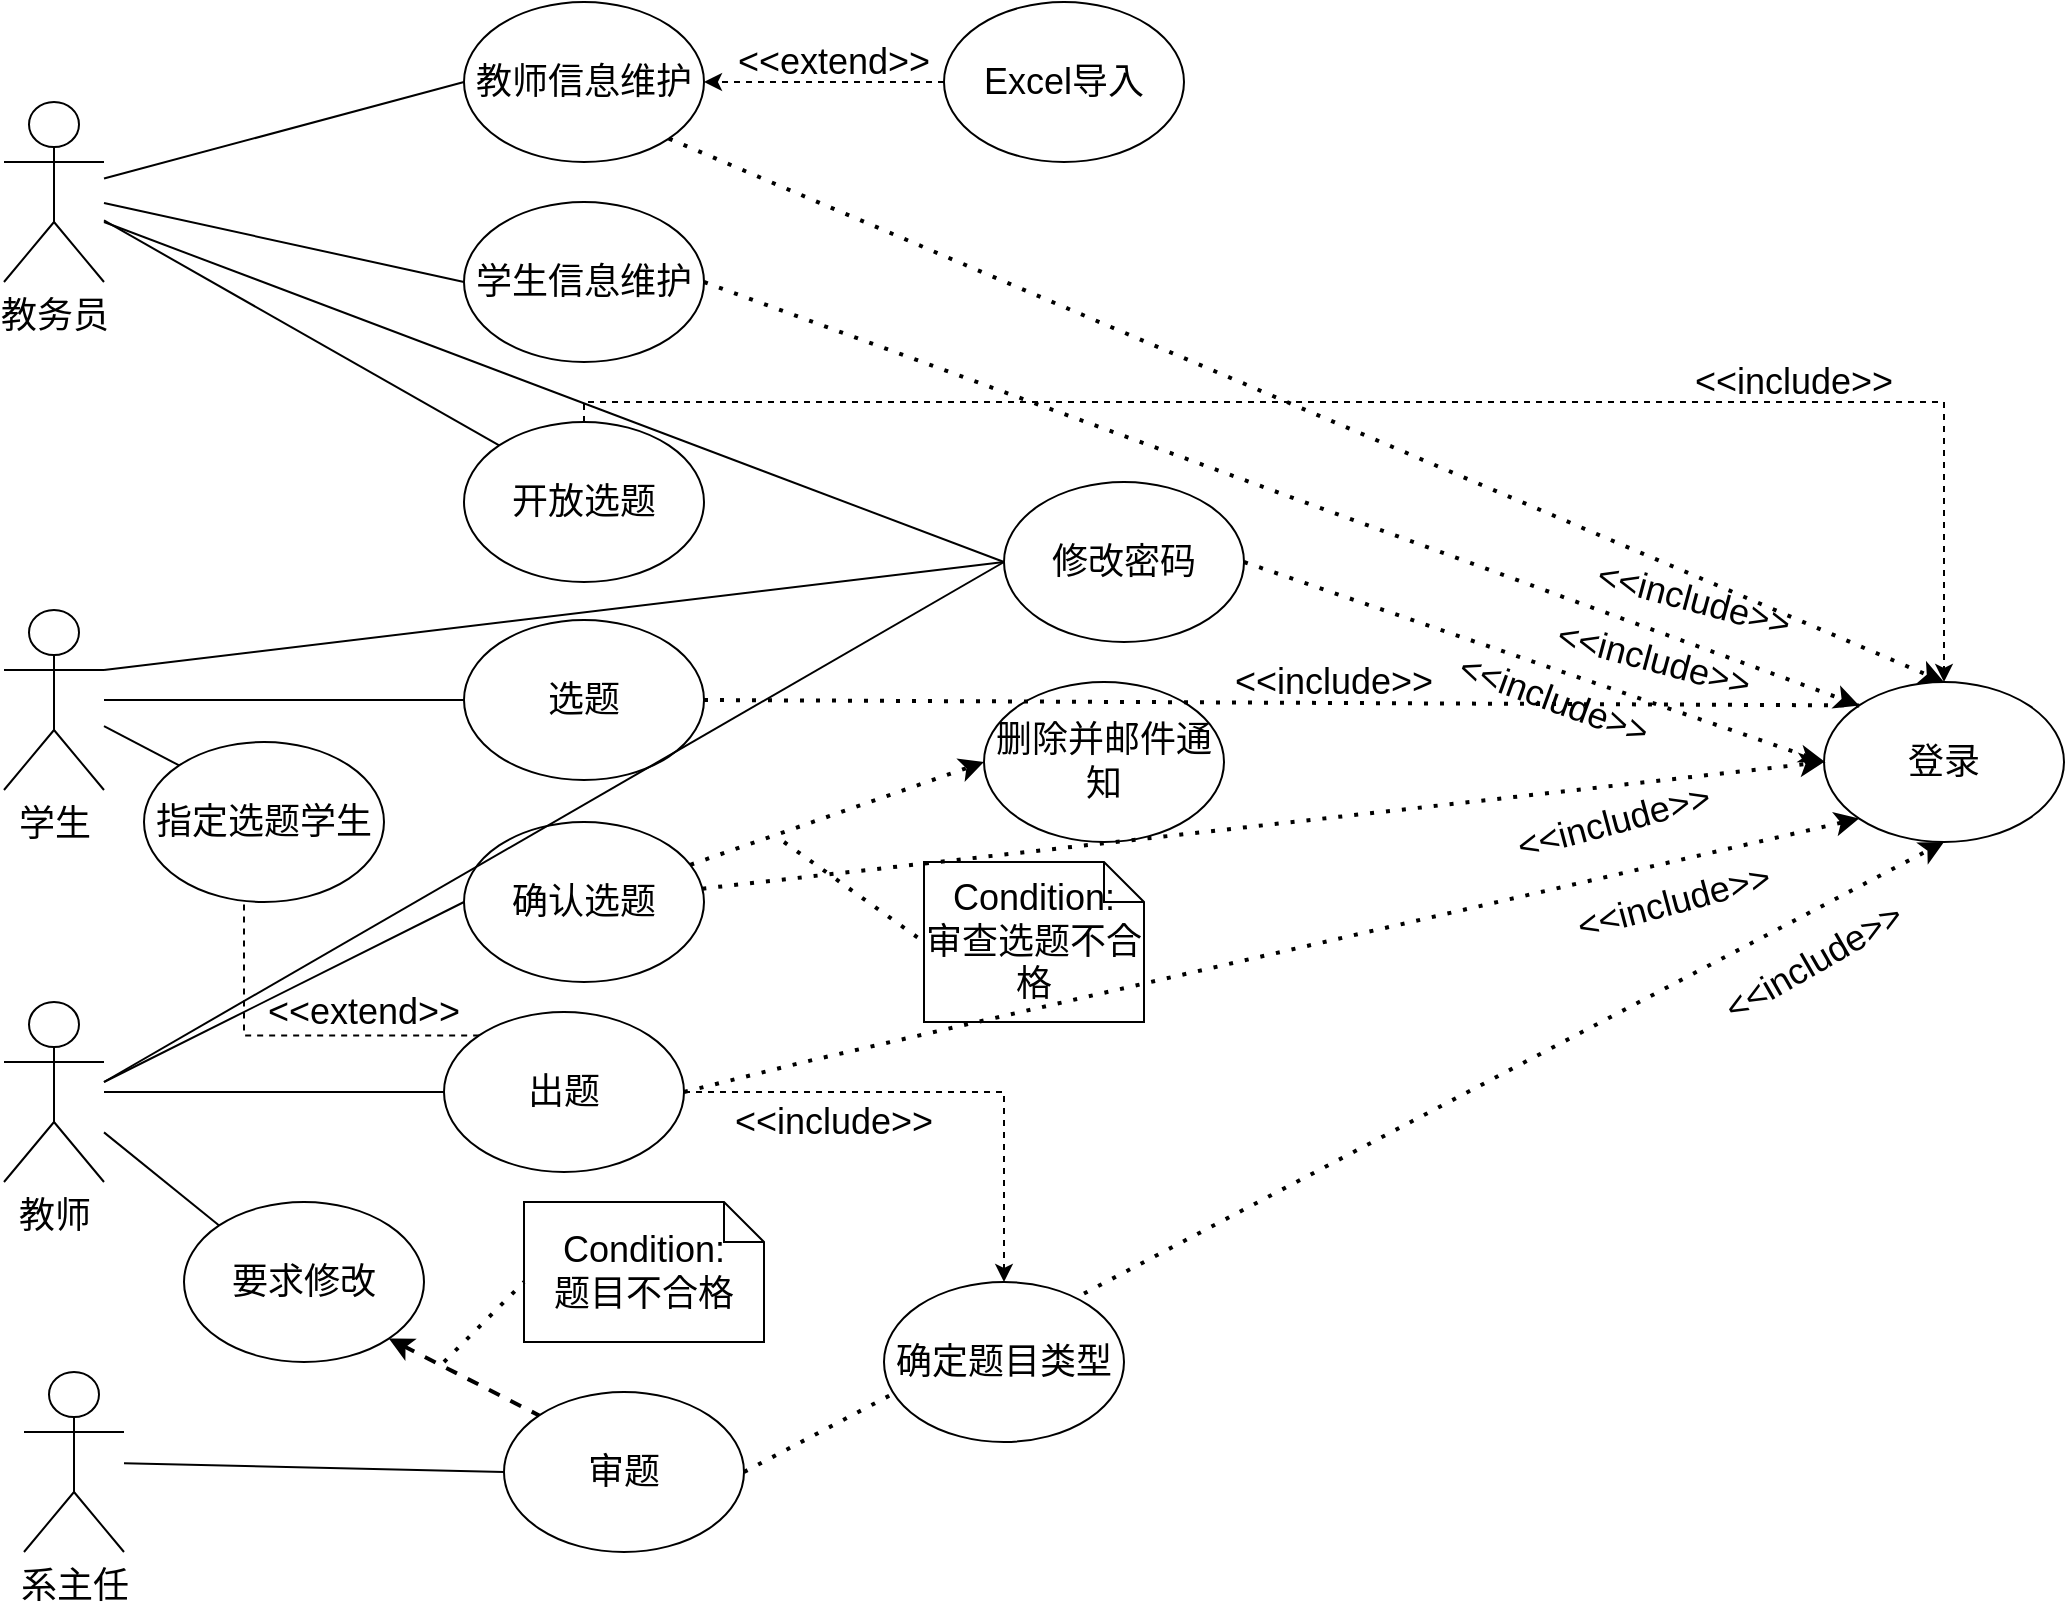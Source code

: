 <mxfile version="13.8.0" type="github"><diagram id="_u9Baa9ay47FOKl8GM7J" name="Page-1"><mxGraphModel dx="1038" dy="529" grid="1" gridSize="10" guides="1" tooltips="1" connect="1" arrows="1" fold="1" page="1" pageScale="1" pageWidth="1169" pageHeight="827" math="0" shadow="0"><root><mxCell id="0"/><mxCell id="1" parent="0"/><mxCell id="ps6c6u-atLdp7LPYS__E-1" value="教务员" style="shape=umlActor;verticalLabelPosition=bottom;verticalAlign=top;html=1;outlineConnect=0;fontSize=18;" parent="1" vertex="1"><mxGeometry x="60" y="70" width="50" height="90" as="geometry"/></mxCell><mxCell id="ps6c6u-atLdp7LPYS__E-2" value="教师&lt;br style=&quot;font-size: 18px;&quot;&gt;" style="shape=umlActor;verticalLabelPosition=bottom;verticalAlign=top;html=1;outlineConnect=0;fontSize=18;" parent="1" vertex="1"><mxGeometry x="60" y="520" width="50" height="90" as="geometry"/></mxCell><mxCell id="ps6c6u-atLdp7LPYS__E-3" value="学生" style="shape=umlActor;verticalLabelPosition=bottom;verticalAlign=top;html=1;outlineConnect=0;fontSize=18;" parent="1" vertex="1"><mxGeometry x="60" y="324" width="50" height="90" as="geometry"/></mxCell><mxCell id="ps6c6u-atLdp7LPYS__E-4" value="系主任&lt;br style=&quot;font-size: 18px;&quot;&gt;" style="shape=umlActor;verticalLabelPosition=bottom;verticalAlign=top;html=1;outlineConnect=0;fontSize=18;" parent="1" vertex="1"><mxGeometry x="70" y="705" width="50" height="90" as="geometry"/></mxCell><mxCell id="ps6c6u-atLdp7LPYS__E-5" value="教师信息维护" style="ellipse;whiteSpace=wrap;html=1;fontSize=18;" parent="1" vertex="1"><mxGeometry x="290" y="20" width="120" height="80" as="geometry"/></mxCell><mxCell id="ps6c6u-atLdp7LPYS__E-6" value="学生信息维护" style="ellipse;whiteSpace=wrap;html=1;fontSize=18;" parent="1" vertex="1"><mxGeometry x="290" y="120" width="120" height="80" as="geometry"/></mxCell><mxCell id="ps6c6u-atLdp7LPYS__E-25" style="edgeStyle=orthogonalEdgeStyle;rounded=0;orthogonalLoop=1;jettySize=auto;html=1;entryX=1;entryY=0.5;entryDx=0;entryDy=0;fontSize=18;dashed=1;" parent="1" source="ps6c6u-atLdp7LPYS__E-7" target="ps6c6u-atLdp7LPYS__E-5" edge="1"><mxGeometry relative="1" as="geometry"/></mxCell><mxCell id="ps6c6u-atLdp7LPYS__E-7" value="Excel导入" style="ellipse;whiteSpace=wrap;html=1;fontSize=18;" parent="1" vertex="1"><mxGeometry x="530" y="20" width="120" height="80" as="geometry"/></mxCell><mxCell id="ps6c6u-atLdp7LPYS__E-8" value="登录" style="ellipse;whiteSpace=wrap;html=1;fontSize=18;" parent="1" vertex="1"><mxGeometry x="970" y="360" width="120" height="80" as="geometry"/></mxCell><mxCell id="ps6c6u-atLdp7LPYS__E-28" style="edgeStyle=orthogonalEdgeStyle;rounded=0;orthogonalLoop=1;jettySize=auto;html=1;fontSize=18;dashed=1;" parent="1" source="ps6c6u-atLdp7LPYS__E-9" target="ps6c6u-atLdp7LPYS__E-10" edge="1"><mxGeometry relative="1" as="geometry"/></mxCell><mxCell id="ps6c6u-atLdp7LPYS__E-34" style="edgeStyle=orthogonalEdgeStyle;rounded=0;orthogonalLoop=1;jettySize=auto;html=1;exitX=0;exitY=0;exitDx=0;exitDy=0;entryX=1;entryY=0.5;entryDx=0;entryDy=0;dashed=1;fontSize=18;" parent="1" source="ps6c6u-atLdp7LPYS__E-9" target="ps6c6u-atLdp7LPYS__E-11" edge="1"><mxGeometry relative="1" as="geometry"><Array as="points"><mxPoint x="180" y="537"/><mxPoint x="180" y="430"/></Array></mxGeometry></mxCell><mxCell id="ps6c6u-atLdp7LPYS__E-9" value="出题" style="ellipse;whiteSpace=wrap;html=1;fontSize=18;" parent="1" vertex="1"><mxGeometry x="280" y="525" width="120" height="80" as="geometry"/></mxCell><mxCell id="ps6c6u-atLdp7LPYS__E-11" value="指定选题学生" style="ellipse;whiteSpace=wrap;html=1;fontSize=18;" parent="1" vertex="1"><mxGeometry x="130" y="390" width="120" height="80" as="geometry"/></mxCell><mxCell id="ps6c6u-atLdp7LPYS__E-12" value="审题" style="ellipse;whiteSpace=wrap;html=1;fontSize=18;" parent="1" vertex="1"><mxGeometry x="310" y="715" width="120" height="80" as="geometry"/></mxCell><mxCell id="ps6c6u-atLdp7LPYS__E-13" value="要求修改" style="ellipse;whiteSpace=wrap;html=1;fontSize=18;" parent="1" vertex="1"><mxGeometry x="150" y="620" width="120" height="80" as="geometry"/></mxCell><mxCell id="ps6c6u-atLdp7LPYS__E-57" style="edgeStyle=orthogonalEdgeStyle;rounded=0;orthogonalLoop=1;jettySize=auto;html=1;startArrow=none;startFill=0;endArrow=classic;endFill=1;fontSize=18;dashed=1;" parent="1" source="ps6c6u-atLdp7LPYS__E-14" target="ps6c6u-atLdp7LPYS__E-8" edge="1"><mxGeometry relative="1" as="geometry"><Array as="points"><mxPoint x="350" y="220"/><mxPoint x="1030" y="220"/></Array></mxGeometry></mxCell><mxCell id="ps6c6u-atLdp7LPYS__E-14" value="开放选题" style="ellipse;whiteSpace=wrap;html=1;fontSize=18;" parent="1" vertex="1"><mxGeometry x="290" y="230" width="120" height="80" as="geometry"/></mxCell><mxCell id="ps6c6u-atLdp7LPYS__E-15" value="选题" style="ellipse;whiteSpace=wrap;html=1;fontSize=18;" parent="1" vertex="1"><mxGeometry x="290" y="329" width="120" height="80" as="geometry"/></mxCell><mxCell id="ps6c6u-atLdp7LPYS__E-16" value="确认选题" style="ellipse;whiteSpace=wrap;html=1;fontSize=18;" parent="1" vertex="1"><mxGeometry x="290" y="430" width="120" height="80" as="geometry"/></mxCell><mxCell id="ps6c6u-atLdp7LPYS__E-17" value="删除并邮件通知" style="ellipse;whiteSpace=wrap;html=1;fontSize=18;" parent="1" vertex="1"><mxGeometry x="550" y="360" width="120" height="80" as="geometry"/></mxCell><mxCell id="ps6c6u-atLdp7LPYS__E-18" value="修改密码" style="ellipse;whiteSpace=wrap;html=1;fontSize=18;" parent="1" vertex="1"><mxGeometry x="560" y="260" width="120" height="80" as="geometry"/></mxCell><mxCell id="ps6c6u-atLdp7LPYS__E-23" value="" style="endArrow=none;html=1;fontSize=18;entryX=0;entryY=0.5;entryDx=0;entryDy=0;" parent="1" source="ps6c6u-atLdp7LPYS__E-1" target="ps6c6u-atLdp7LPYS__E-5" edge="1"><mxGeometry width="50" height="50" relative="1" as="geometry"><mxPoint x="180" y="80" as="sourcePoint"/><mxPoint x="230" y="30" as="targetPoint"/></mxGeometry></mxCell><mxCell id="ps6c6u-atLdp7LPYS__E-24" value="" style="endArrow=none;html=1;fontSize=18;entryX=0;entryY=0.5;entryDx=0;entryDy=0;" parent="1" source="ps6c6u-atLdp7LPYS__E-1" target="ps6c6u-atLdp7LPYS__E-6" edge="1"><mxGeometry width="50" height="50" relative="1" as="geometry"><mxPoint x="200" y="220" as="sourcePoint"/><mxPoint x="250" y="170" as="targetPoint"/></mxGeometry></mxCell><mxCell id="ps6c6u-atLdp7LPYS__E-26" value="&amp;lt;&amp;lt;extend&amp;gt;&amp;gt;" style="text;html=1;strokeColor=none;fillColor=none;align=center;verticalAlign=middle;whiteSpace=wrap;rounded=0;fontSize=18;" parent="1" vertex="1"><mxGeometry x="450" y="40" width="50" height="20" as="geometry"/></mxCell><mxCell id="ps6c6u-atLdp7LPYS__E-27" value="" style="endArrow=none;html=1;fontSize=18;entryX=0;entryY=0.5;entryDx=0;entryDy=0;" parent="1" source="ps6c6u-atLdp7LPYS__E-2" target="ps6c6u-atLdp7LPYS__E-9" edge="1"><mxGeometry width="50" height="50" relative="1" as="geometry"><mxPoint x="150" y="410" as="sourcePoint"/><mxPoint x="200" y="360" as="targetPoint"/></mxGeometry></mxCell><mxCell id="ps6c6u-atLdp7LPYS__E-29" value="&amp;lt;&amp;lt;include&amp;gt;&amp;gt;" style="text;html=1;strokeColor=none;fillColor=none;align=center;verticalAlign=middle;whiteSpace=wrap;rounded=0;fontSize=18;" parent="1" vertex="1"><mxGeometry x="440" y="570" width="70" height="20" as="geometry"/></mxCell><mxCell id="ps6c6u-atLdp7LPYS__E-33" value="&amp;lt;&amp;lt;extend&amp;gt;&amp;gt;" style="text;html=1;strokeColor=none;fillColor=none;align=center;verticalAlign=middle;whiteSpace=wrap;rounded=0;fontSize=18;" parent="1" vertex="1"><mxGeometry x="220" y="510" width="40" height="30" as="geometry"/></mxCell><mxCell id="ps6c6u-atLdp7LPYS__E-35" value="" style="endArrow=none;html=1;fontSize=18;entryX=0;entryY=0;entryDx=0;entryDy=0;" parent="1" source="ps6c6u-atLdp7LPYS__E-3" target="ps6c6u-atLdp7LPYS__E-11" edge="1"><mxGeometry width="50" height="50" relative="1" as="geometry"><mxPoint x="110" y="450" as="sourcePoint"/><mxPoint x="160" y="400" as="targetPoint"/></mxGeometry></mxCell><mxCell id="ps6c6u-atLdp7LPYS__E-36" value="" style="endArrow=none;html=1;fontSize=18;entryX=0;entryY=0;entryDx=0;entryDy=0;" parent="1" source="ps6c6u-atLdp7LPYS__E-2" target="ps6c6u-atLdp7LPYS__E-13" edge="1"><mxGeometry width="50" height="50" relative="1" as="geometry"><mxPoint x="110" y="640" as="sourcePoint"/><mxPoint x="160" y="590" as="targetPoint"/></mxGeometry></mxCell><mxCell id="ps6c6u-atLdp7LPYS__E-37" value="" style="endArrow=none;html=1;fontSize=18;entryX=0;entryY=0.5;entryDx=0;entryDy=0;" parent="1" source="ps6c6u-atLdp7LPYS__E-4" target="ps6c6u-atLdp7LPYS__E-12" edge="1"><mxGeometry width="50" height="50" relative="1" as="geometry"><mxPoint x="170" y="800" as="sourcePoint"/><mxPoint x="220" y="750" as="targetPoint"/></mxGeometry></mxCell><mxCell id="ps6c6u-atLdp7LPYS__E-41" value="" style="endArrow=none;dashed=1;html=1;strokeWidth=2;fontSize=18;exitX=1;exitY=1;exitDx=0;exitDy=0;entryX=0;entryY=0;entryDx=0;entryDy=0;startArrow=classic;startFill=1;" parent="1" source="ps6c6u-atLdp7LPYS__E-13" target="ps6c6u-atLdp7LPYS__E-12" edge="1"><mxGeometry width="50" height="50" relative="1" as="geometry"><mxPoint x="350" y="700" as="sourcePoint"/><mxPoint x="400" y="650" as="targetPoint"/></mxGeometry></mxCell><mxCell id="ps6c6u-atLdp7LPYS__E-42" value="Condition:&lt;br&gt;题目不合格" style="shape=note;size=20;whiteSpace=wrap;html=1;fontSize=18;" parent="1" vertex="1"><mxGeometry x="320" y="620" width="120" height="70" as="geometry"/></mxCell><mxCell id="ps6c6u-atLdp7LPYS__E-43" value="" style="endArrow=none;dashed=1;html=1;dashPattern=1 3;strokeWidth=2;fontSize=18;" parent="1" edge="1"><mxGeometry width="50" height="50" relative="1" as="geometry"><mxPoint x="280" y="700" as="sourcePoint"/><mxPoint x="320" y="660" as="targetPoint"/></mxGeometry></mxCell><mxCell id="ps6c6u-atLdp7LPYS__E-44" value="" style="endArrow=none;html=1;fontSize=18;entryX=0;entryY=0;entryDx=0;entryDy=0;" parent="1" source="ps6c6u-atLdp7LPYS__E-1" target="ps6c6u-atLdp7LPYS__E-14" edge="1"><mxGeometry width="50" height="50" relative="1" as="geometry"><mxPoint x="180" y="310" as="sourcePoint"/><mxPoint x="250" y="270" as="targetPoint"/></mxGeometry></mxCell><mxCell id="ps6c6u-atLdp7LPYS__E-46" value="" style="endArrow=none;html=1;fontSize=18;entryX=0;entryY=0.5;entryDx=0;entryDy=0;" parent="1" source="ps6c6u-atLdp7LPYS__E-3" target="ps6c6u-atLdp7LPYS__E-15" edge="1"><mxGeometry width="50" height="50" relative="1" as="geometry"><mxPoint x="170" y="370" as="sourcePoint"/><mxPoint x="220" y="320" as="targetPoint"/></mxGeometry></mxCell><mxCell id="ps6c6u-atLdp7LPYS__E-47" value="" style="endArrow=none;html=1;fontSize=18;entryX=0;entryY=0.5;entryDx=0;entryDy=0;" parent="1" target="ps6c6u-atLdp7LPYS__E-16" edge="1"><mxGeometry width="50" height="50" relative="1" as="geometry"><mxPoint x="110" y="560" as="sourcePoint"/><mxPoint x="170" y="500" as="targetPoint"/></mxGeometry></mxCell><mxCell id="ps6c6u-atLdp7LPYS__E-48" value="" style="endArrow=classic;dashed=1;html=1;dashPattern=1 3;strokeWidth=2;fontSize=18;entryX=0;entryY=0.5;entryDx=0;entryDy=0;startArrow=none;startFill=0;endFill=1;" parent="1" source="ps6c6u-atLdp7LPYS__E-16" target="ps6c6u-atLdp7LPYS__E-17" edge="1"><mxGeometry width="50" height="50" relative="1" as="geometry"><mxPoint x="440" y="450" as="sourcePoint"/><mxPoint x="490" y="400" as="targetPoint"/></mxGeometry></mxCell><mxCell id="ps6c6u-atLdp7LPYS__E-49" value="Condition:&lt;br&gt;审查选题不合格" style="shape=note;size=20;whiteSpace=wrap;html=1;fontSize=18;" parent="1" vertex="1"><mxGeometry x="520" y="450" width="110" height="80" as="geometry"/></mxCell><mxCell id="ps6c6u-atLdp7LPYS__E-50" value="" style="endArrow=none;dashed=1;html=1;dashPattern=1 3;strokeWidth=2;fontSize=18;entryX=0;entryY=0.5;entryDx=0;entryDy=0;entryPerimeter=0;" parent="1" target="ps6c6u-atLdp7LPYS__E-49" edge="1"><mxGeometry width="50" height="50" relative="1" as="geometry"><mxPoint x="450" y="440" as="sourcePoint"/><mxPoint x="480" y="460" as="targetPoint"/></mxGeometry></mxCell><mxCell id="ps6c6u-atLdp7LPYS__E-51" value="" style="endArrow=none;html=1;fontSize=18;entryX=0;entryY=0.5;entryDx=0;entryDy=0;" parent="1" target="ps6c6u-atLdp7LPYS__E-18" edge="1"><mxGeometry width="50" height="50" relative="1" as="geometry"><mxPoint x="110" y="130" as="sourcePoint"/><mxPoint x="530" y="240" as="targetPoint"/></mxGeometry></mxCell><mxCell id="ps6c6u-atLdp7LPYS__E-52" value="" style="endArrow=none;html=1;fontSize=18;entryX=0;entryY=0.5;entryDx=0;entryDy=0;exitX=1;exitY=0.333;exitDx=0;exitDy=0;exitPerimeter=0;" parent="1" source="ps6c6u-atLdp7LPYS__E-3" target="ps6c6u-atLdp7LPYS__E-18" edge="1"><mxGeometry width="50" height="50" relative="1" as="geometry"><mxPoint x="380" y="350" as="sourcePoint"/><mxPoint x="430" y="300" as="targetPoint"/></mxGeometry></mxCell><mxCell id="ps6c6u-atLdp7LPYS__E-53" value="" style="endArrow=none;html=1;fontSize=18;entryX=0;entryY=0.5;entryDx=0;entryDy=0;" parent="1" target="ps6c6u-atLdp7LPYS__E-18" edge="1"><mxGeometry width="50" height="50" relative="1" as="geometry"><mxPoint x="110" y="560" as="sourcePoint"/><mxPoint x="550" y="280" as="targetPoint"/></mxGeometry></mxCell><mxCell id="ps6c6u-atLdp7LPYS__E-54" value="" style="endArrow=classic;dashed=1;html=1;dashPattern=1 3;strokeWidth=2;fontSize=18;exitX=1;exitY=1;exitDx=0;exitDy=0;entryX=0.5;entryY=0;entryDx=0;entryDy=0;endFill=1;" parent="1" source="ps6c6u-atLdp7LPYS__E-5" target="ps6c6u-atLdp7LPYS__E-8" edge="1"><mxGeometry width="50" height="50" relative="1" as="geometry"><mxPoint x="760" y="200" as="sourcePoint"/><mxPoint x="810" y="150" as="targetPoint"/></mxGeometry></mxCell><mxCell id="ps6c6u-atLdp7LPYS__E-55" value="" style="endArrow=classic;dashed=1;html=1;dashPattern=1 3;strokeWidth=2;fontSize=18;exitX=1;exitY=0.5;exitDx=0;exitDy=0;entryX=0;entryY=0;entryDx=0;entryDy=0;endFill=1;" parent="1" source="ps6c6u-atLdp7LPYS__E-6" target="ps6c6u-atLdp7LPYS__E-8" edge="1"><mxGeometry width="50" height="50" relative="1" as="geometry"><mxPoint x="590" y="210" as="sourcePoint"/><mxPoint x="640" y="160" as="targetPoint"/></mxGeometry></mxCell><mxCell id="ps6c6u-atLdp7LPYS__E-56" value="" style="endArrow=classicThin;dashed=1;html=1;dashPattern=1 3;strokeWidth=2;fontSize=18;exitX=1;exitY=0.5;exitDx=0;exitDy=0;entryX=0;entryY=0.5;entryDx=0;entryDy=0;endFill=1;" parent="1" source="ps6c6u-atLdp7LPYS__E-18" target="ps6c6u-atLdp7LPYS__E-8" edge="1"><mxGeometry width="50" height="50" relative="1" as="geometry"><mxPoint x="720" y="430" as="sourcePoint"/><mxPoint x="770" y="380" as="targetPoint"/></mxGeometry></mxCell><mxCell id="ps6c6u-atLdp7LPYS__E-58" value="" style="endArrow=classic;dashed=1;html=1;dashPattern=1 3;strokeWidth=2;fontSize=18;exitX=1;exitY=0.5;exitDx=0;exitDy=0;entryX=0;entryY=1;entryDx=0;entryDy=0;endFill=1;" parent="1" source="ps6c6u-atLdp7LPYS__E-9" target="ps6c6u-atLdp7LPYS__E-8" edge="1"><mxGeometry width="50" height="50" relative="1" as="geometry"><mxPoint x="720" y="560" as="sourcePoint"/><mxPoint x="770" y="510" as="targetPoint"/><Array as="points"><mxPoint x="460" y="550"/></Array></mxGeometry></mxCell><mxCell id="ps6c6u-atLdp7LPYS__E-60" value="" style="endArrow=classic;dashed=1;html=1;dashPattern=1 3;strokeWidth=2;fontSize=18;entryX=0;entryY=0.5;entryDx=0;entryDy=0;endFill=1;" parent="1" source="ps6c6u-atLdp7LPYS__E-16" target="ps6c6u-atLdp7LPYS__E-8" edge="1"><mxGeometry width="50" height="50" relative="1" as="geometry"><mxPoint x="810" y="560" as="sourcePoint"/><mxPoint x="860" y="510" as="targetPoint"/></mxGeometry></mxCell><mxCell id="ps6c6u-atLdp7LPYS__E-61" value="" style="endArrow=classic;dashed=1;html=1;dashPattern=1 3;strokeWidth=2;fontSize=18;exitX=1;exitY=0.5;exitDx=0;exitDy=0;entryX=0.5;entryY=1;entryDx=0;entryDy=0;endFill=1;" parent="1" source="ps6c6u-atLdp7LPYS__E-12" target="ps6c6u-atLdp7LPYS__E-8" edge="1"><mxGeometry width="50" height="50" relative="1" as="geometry"><mxPoint x="790" y="710" as="sourcePoint"/><mxPoint x="840" y="660" as="targetPoint"/></mxGeometry></mxCell><mxCell id="ps6c6u-atLdp7LPYS__E-10" value="确定题目类型" style="ellipse;whiteSpace=wrap;html=1;fontSize=18;" parent="1" vertex="1"><mxGeometry x="500" y="660" width="120" height="80" as="geometry"/></mxCell><mxCell id="ps6c6u-atLdp7LPYS__E-64" value="&amp;lt;&amp;lt;include&amp;gt;&amp;gt;" style="text;html=1;strokeColor=none;fillColor=none;align=center;verticalAlign=middle;whiteSpace=wrap;rounded=0;fontSize=18;" parent="1" vertex="1"><mxGeometry x="920" y="200" width="70" height="20" as="geometry"/></mxCell><mxCell id="ps6c6u-atLdp7LPYS__E-65" value="&amp;lt;&amp;lt;include&amp;gt;&amp;gt;" style="text;html=1;strokeColor=none;fillColor=none;align=center;verticalAlign=middle;whiteSpace=wrap;rounded=0;fontSize=18;rotation=15;" parent="1" vertex="1"><mxGeometry x="870" y="309" width="70" height="20" as="geometry"/></mxCell><mxCell id="ps6c6u-atLdp7LPYS__E-66" value="&amp;lt;&amp;lt;include&amp;gt;&amp;gt;" style="text;html=1;strokeColor=none;fillColor=none;align=center;verticalAlign=middle;whiteSpace=wrap;rounded=0;fontSize=18;rotation=-30;" parent="1" vertex="1"><mxGeometry x="930" y="480" width="70" height="40" as="geometry"/></mxCell><mxCell id="ps6c6u-atLdp7LPYS__E-67" value="&amp;lt;&amp;lt;include&amp;gt;&amp;gt;" style="text;html=1;strokeColor=none;fillColor=none;align=center;verticalAlign=middle;whiteSpace=wrap;rounded=0;fontSize=18;rotation=-15;" parent="1" vertex="1"><mxGeometry x="860" y="460" width="70" height="20" as="geometry"/></mxCell><mxCell id="ps6c6u-atLdp7LPYS__E-68" value="&amp;lt;&amp;lt;include&amp;gt;&amp;gt;" style="text;html=1;strokeColor=none;fillColor=none;align=center;verticalAlign=middle;whiteSpace=wrap;rounded=0;fontSize=18;rotation=-15;" parent="1" vertex="1"><mxGeometry x="830" y="420" width="70" height="20" as="geometry"/></mxCell><mxCell id="ps6c6u-atLdp7LPYS__E-69" value="&amp;lt;&amp;lt;include&amp;gt;&amp;gt;" style="text;html=1;strokeColor=none;fillColor=none;align=center;verticalAlign=middle;whiteSpace=wrap;rounded=0;fontSize=18;rotation=20;" parent="1" vertex="1"><mxGeometry x="800" y="359" width="70" height="20" as="geometry"/></mxCell><mxCell id="ps6c6u-atLdp7LPYS__E-70" value="&amp;lt;&amp;lt;include&amp;gt;&amp;gt;" style="text;html=1;strokeColor=none;fillColor=none;align=center;verticalAlign=middle;whiteSpace=wrap;rounded=0;fontSize=18;" parent="1" vertex="1"><mxGeometry x="690" y="350" width="70" height="20" as="geometry"/></mxCell><mxCell id="ps6c6u-atLdp7LPYS__E-63" value="&amp;lt;&amp;lt;include&amp;gt;&amp;gt;" style="text;html=1;strokeColor=none;fillColor=none;align=center;verticalAlign=middle;whiteSpace=wrap;rounded=0;fontSize=18;rotation=15;" parent="1" vertex="1"><mxGeometry x="850" y="339" width="70" height="20" as="geometry"/></mxCell><mxCell id="ps6c6u-atLdp7LPYS__E-72" value="" style="endArrow=none;dashed=1;html=1;dashPattern=1 3;strokeWidth=2;fontSize=18;exitX=1;exitY=0.5;exitDx=0;exitDy=0;entryX=0;entryY=0;entryDx=0;entryDy=0;" parent="1" source="ps6c6u-atLdp7LPYS__E-15" target="ps6c6u-atLdp7LPYS__E-8" edge="1"><mxGeometry width="50" height="50" relative="1" as="geometry"><mxPoint x="720" y="400" as="sourcePoint"/><mxPoint x="770" y="350" as="targetPoint"/></mxGeometry></mxCell></root></mxGraphModel></diagram></mxfile>